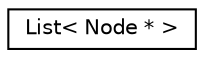 digraph "Graphical Class Hierarchy"
{
 // LATEX_PDF_SIZE
  edge [fontname="Helvetica",fontsize="10",labelfontname="Helvetica",labelfontsize="10"];
  node [fontname="Helvetica",fontsize="10",shape=record];
  rankdir="LR";
  Node0 [label="List\< Node * \>",height=0.2,width=0.4,color="black", fillcolor="white", style="filled",URL="$classList.html",tooltip=" "];
}
